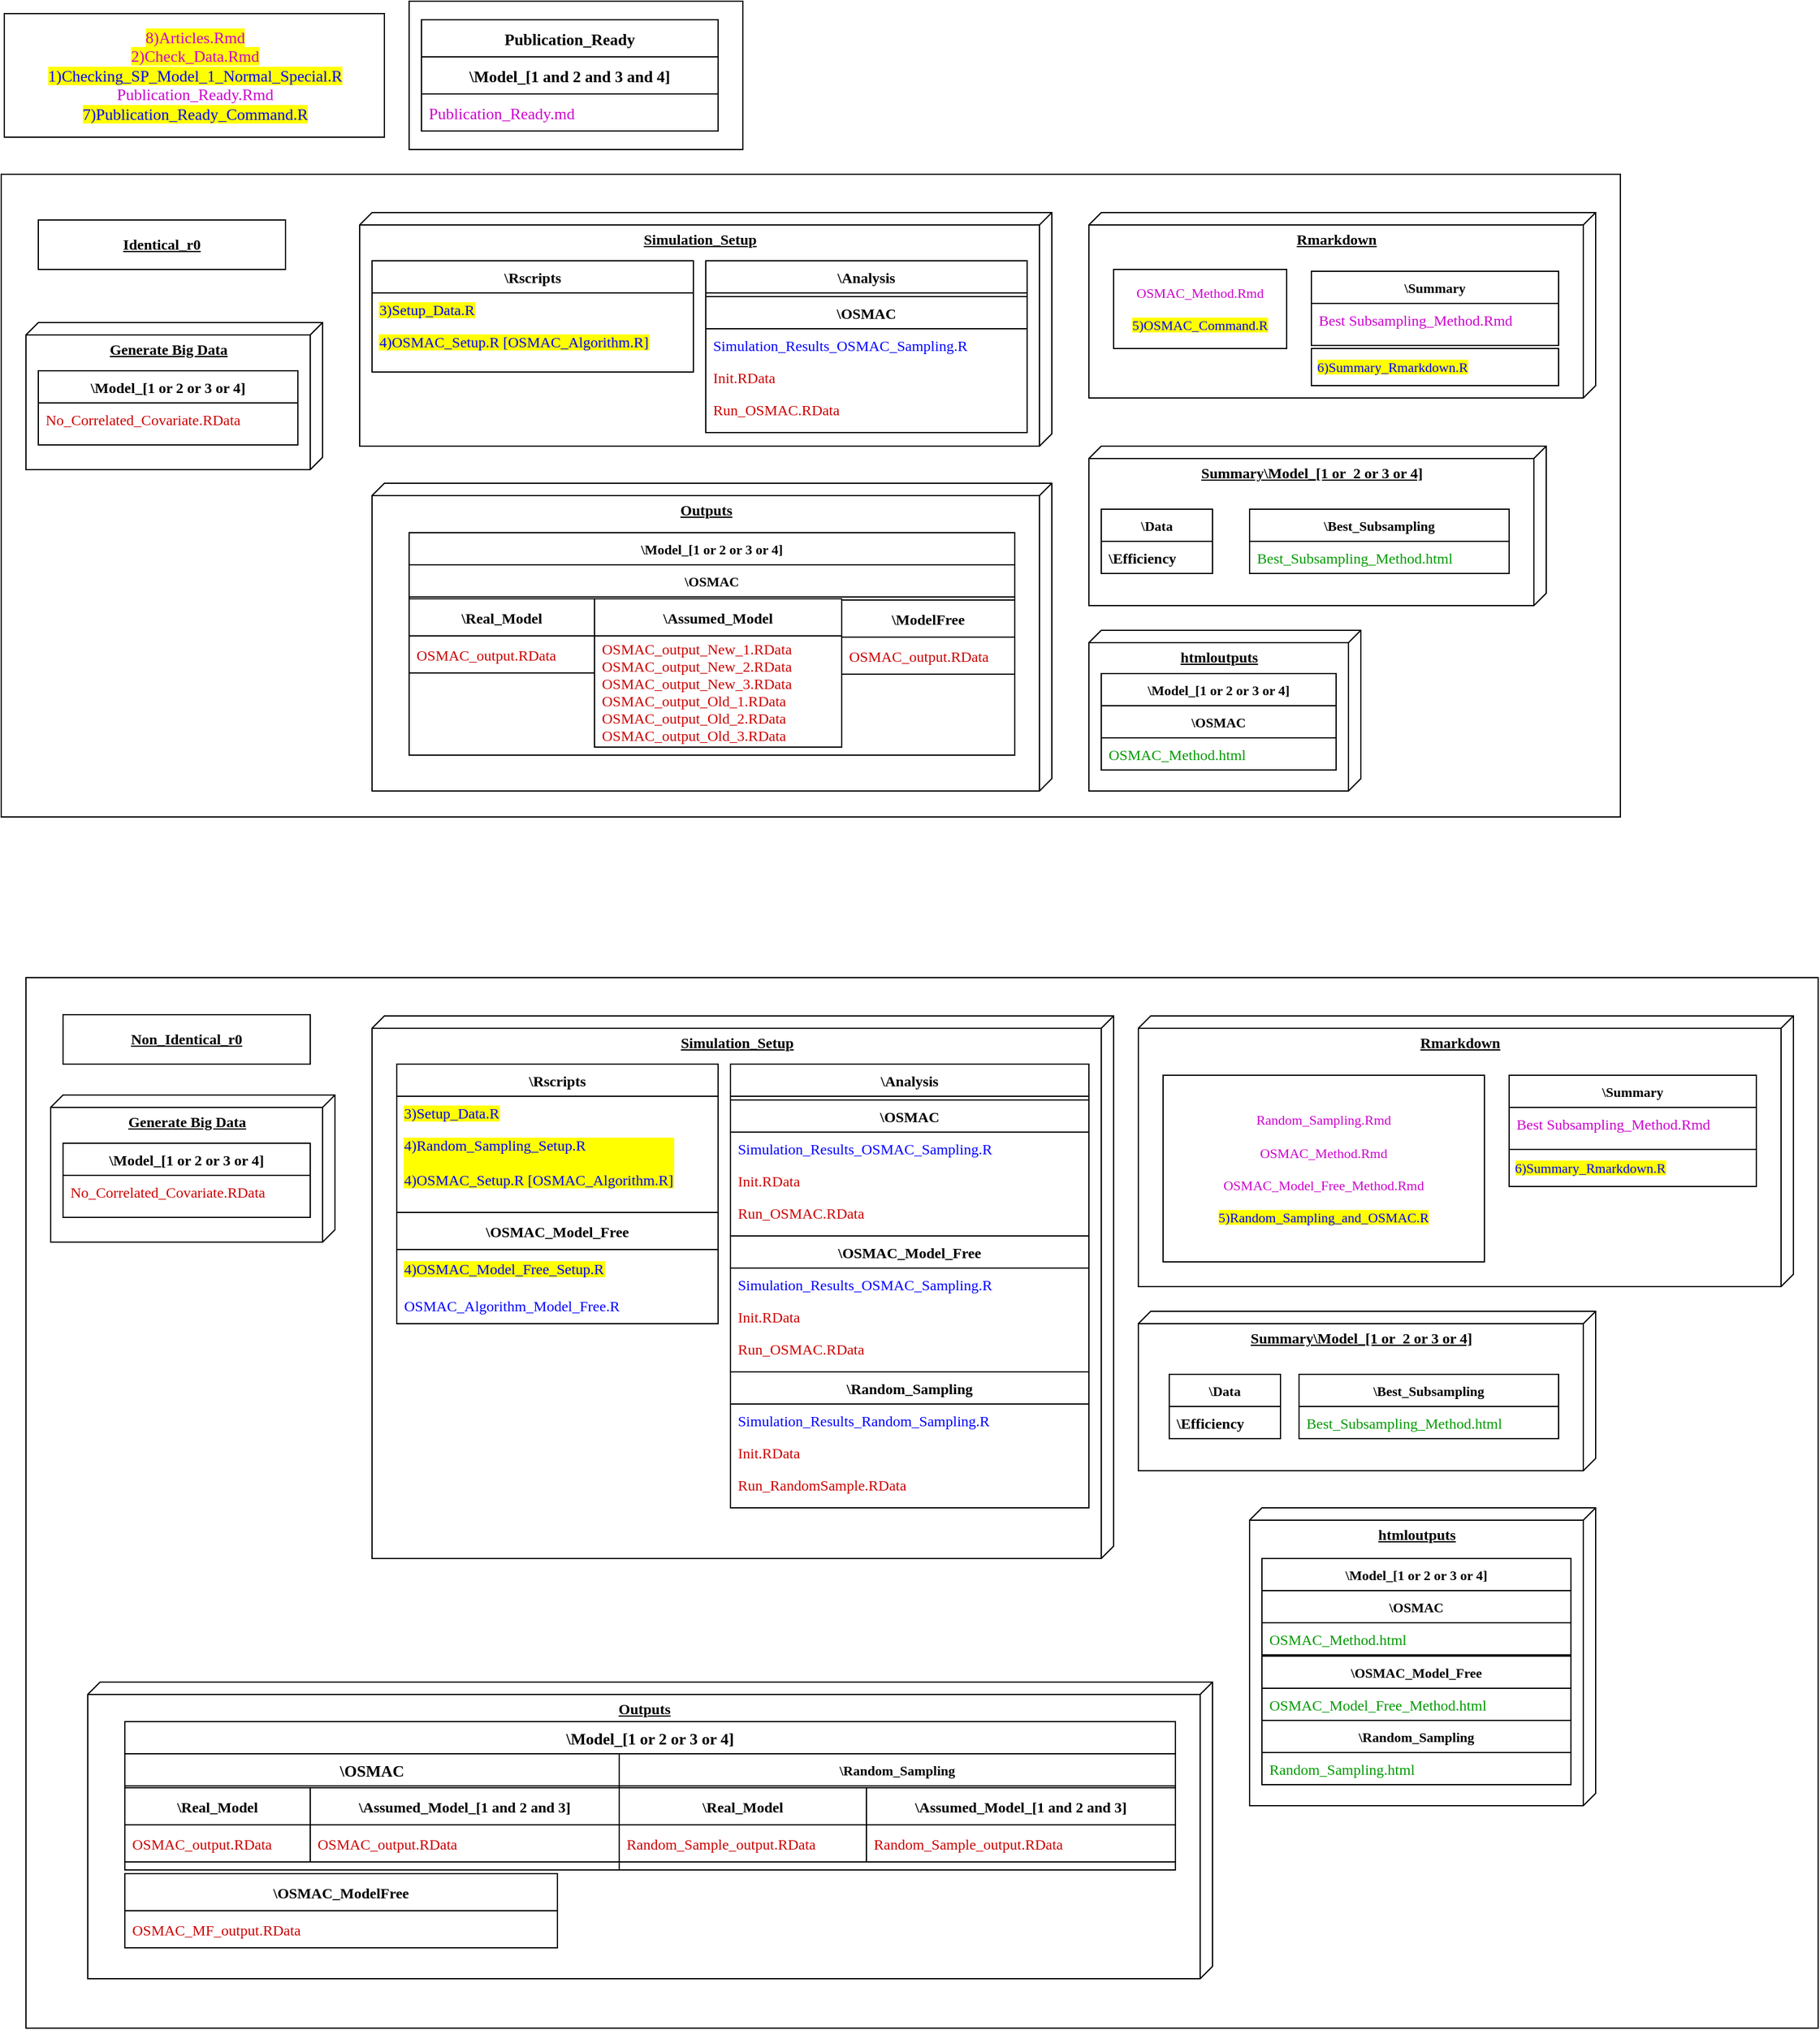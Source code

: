 <mxfile version="21.0.2" type="device"><diagram name="Page-1" id="5f0bae14-7c28-e335-631c-24af17079c00"><mxGraphModel dx="1434" dy="4060" grid="1" gridSize="10" guides="1" tooltips="1" connect="1" arrows="1" fold="1" page="1" pageScale="1" pageWidth="4681" pageHeight="3300" background="none" math="0" shadow="0"><root><mxCell id="0"/><mxCell id="1" parent="0"/><mxCell id="M79zl-rO9sDl2OcR4WfP-104" value="" style="rounded=0;whiteSpace=wrap;html=1;fontFamily=Verdana;fontSize=13;fontColor=#000000;" parent="1" vertex="1"><mxGeometry x="380" y="-40" width="270" height="120" as="geometry"/></mxCell><mxCell id="M79zl-rO9sDl2OcR4WfP-103" value="" style="rounded=0;whiteSpace=wrap;html=1;fontFamily=Verdana;fontSize=13;fontColor=#000000;" parent="1" vertex="1"><mxGeometry x="70" y="750" width="1450" height="850" as="geometry"/></mxCell><mxCell id="M79zl-rO9sDl2OcR4WfP-20" value="" style="rounded=0;whiteSpace=wrap;html=1;fontColor=#000000;fontFamily=Verdana;" parent="1" vertex="1"><mxGeometry x="50" y="100" width="1310" height="520" as="geometry"/></mxCell><mxCell id="39150e848f15840c-1" value="Generate Big Data" style="verticalAlign=top;align=center;spacingTop=8;spacingLeft=2;spacingRight=12;shape=cube;size=10;direction=south;fontStyle=5;html=1;rounded=0;shadow=0;comic=0;labelBackgroundColor=none;strokeWidth=1;fontFamily=Verdana;fontSize=12" parent="1" vertex="1"><mxGeometry x="70" y="220" width="240" height="119" as="geometry"/></mxCell><mxCell id="39150e848f15840c-2" value="htmloutputs&lt;br&gt;&lt;span style=&quot;color: rgba(0, 0, 0, 0); font-size: 0px; font-weight: 400;&quot;&gt;%3CmxGraphModel%3E%3Croot%3E%3CmxCell%20id%3D%220%22%2F%3E%3CmxCell%20id%3D%221%22%20parent%3D%220%22%2F%3E%3CmxCell%20id%3D%222%22%20value%3D%22%5C%5BFifty_Fifty%20or%20Seventy_Thirty%20or%20NinetyFive_Five%5D%26%2310%3B%5C%5BNegative%20or%20No%20or%20Positive%5D_Correlated_Covariate%22%20style%3D%22swimlane%3BfontStyle%3D1%3BchildLayout%3DstackLayout%3Bhorizontal%3D1%3BstartSize%3D26%3BhorizontalStack%3D0%3BresizeParent%3D1%3BresizeParentMax%3D0%3BresizeLast%3D0%3Bcollapsible%3D1%3BmarginBottom%3D0%3BfontSize%3D11%3BstrokeColor%3D%23000000%3BfillColor%3Dnone%3Balign%3Dcenter%3Bhtml%3D0%3B%22%20vertex%3D%221%22%20parent%3D%221%22%3E%3CmxGeometry%20x%3D%221460%22%20y%3D%22160%22%20width%3D%22500%22%20height%3D%22566%22%20as%3D%22geometry%22%2F%3E%3C%2FmxCell%3E%3CmxCell%20id%3D%223%22%20value%3D%22%5CRandom_Sampling%22%20style%3D%22swimlane%3BfontStyle%3D1%3BchildLayout%3DstackLayout%3Bhorizontal%3D1%3BstartSize%3D26%3BhorizontalStack%3D0%3BresizeParent%3D1%3BresizeParentMax%3D0%3BresizeLast%3D0%3Bcollapsible%3D1%3BmarginBottom%3D0%3BfontSize%3D11%3BstrokeColor%3D%23000000%3BfillColor%3Dnone%3Balign%3Dcenter%3Bhtml%3D0%3B%22%20vertex%3D%221%22%20parent%3D%222%22%3E%3CmxGeometry%20y%3D%2226%22%20width%3D%22500%22%20height%3D%2252%22%20as%3D%22geometry%22%2F%3E%3C%2FmxCell%3E%3CmxCell%20id%3D%224%22%20value%3D%22Random_Sample_output.RData%22%20style%3D%22text%3BstrokeColor%3Dnone%3BfillColor%3Dnone%3Balign%3Dleft%3BverticalAlign%3Dtop%3BspacingLeft%3D4%3BspacingRight%3D4%3Boverflow%3Dhidden%3Brotatable%3D0%3Bpoints%3D%5B%5B0%2C0.5%5D%2C%5B1%2C0.5%5D%5D%3BportConstraint%3Deastwest%3BfontColor%3D%23CC0000%3B%22%20vertex%3D%221%22%20parent%3D%223%22%3E%3CmxGeometry%20y%3D%2226%22%20width%3D%22500%22%20height%3D%2226%22%20as%3D%22geometry%22%2F%3E%3C%2FmxCell%3E%3CmxCell%20id%3D%225%22%20value%3D%22%5CRE_Random_Sampling%22%20style%3D%22swimlane%3BfontStyle%3D1%3BchildLayout%3DstackLayout%3Bhorizontal%3D1%3BstartSize%3D26%3BhorizontalStack%3D0%3BresizeParent%3D1%3BresizeParentMax%3D0%3BresizeLast%3D0%3Bcollapsible%3D1%3BmarginBottom%3D0%3BfontSize%3D11%3BstrokeColor%3D%23000000%3BfillColor%3Dnone%3Balign%3Dcenter%3Bhtml%3D0%3B%22%20vertex%3D%221%22%20parent%3D%222%22%3E%3CmxGeometry%20y%3D%2278%22%20width%3D%22500%22%20height%3D%2252%22%20as%3D%22geometry%22%2F%3E%3C%2FmxCell%3E%3CmxCell%20id%3D%226%22%20value%3D%22RE_Random_Sample_output.RData%22%20style%3D%22text%3BstrokeColor%3Dnone%3BfillColor%3Dnone%3Balign%3Dleft%3BverticalAlign%3Dtop%3BspacingLeft%3D4%3BspacingRight%3D4%3Boverflow%3Dhidden%3Brotatable%3D0%3Bpoints%3D%5B%5B0%2C0.5%5D%2C%5B1%2C0.5%5D%5D%3BportConstraint%3Deastwest%3BfontColor%3D%23CC0000%3B%22%20vertex%3D%221%22%20parent%3D%225%22%3E%3CmxGeometry%20y%3D%2226%22%20width%3D%22500%22%20height%3D%2226%22%20as%3D%22geometry%22%2F%3E%3C%2FmxCell%3E%3CmxCell%20id%3D%227%22%20value%3D%22%5COSMAC%22%20style%3D%22swimlane%3BfontStyle%3D1%3BchildLayout%3DstackLayout%3Bhorizontal%3D1%3BstartSize%3D26%3BhorizontalStack%3D0%3BresizeParent%3D1%3BresizeParentMax%3D0%3BresizeLast%3D0%3Bcollapsible%3D1%3BmarginBottom%3D0%3BfontSize%3D11%3BstrokeColor%3D%23000000%3BfillColor%3Dnone%3Balign%3Dcenter%3Bhtml%3D0%3B%22%20vertex%3D%221%22%20parent%3D%222%22%3E%3CmxGeometry%20y%3D%22130%22%20width%3D%22500%22%20height%3D%2252%22%20as%3D%22geometry%22%2F%3E%3C%2FmxCell%3E%3CmxCell%20id%3D%228%22%20value%3D%22OSMAC_output.RData%22%20style%3D%22text%3BstrokeColor%3Dnone%3BfillColor%3Dnone%3Balign%3Dleft%3BverticalAlign%3Dtop%3BspacingLeft%3D4%3BspacingRight%3D4%3Boverflow%3Dhidden%3Brotatable%3D0%3Bpoints%3D%5B%5B0%2C0.5%5D%2C%5B1%2C0.5%5D%5D%3BportConstraint%3Deastwest%3BfontColor%3D%23CC0000%3B%22%20vertex%3D%221%22%20parent%3D%227%22%3E%3CmxGeometry%20y%3D%2226%22%20width%3D%22500%22%20height%3D%2226%22%20as%3D%22geometry%22%2F%3E%3C%2FmxCell%3E%3CmxCell%20id%3D%229%22%20value%3D%22%5CAlgorithm1%5CInitial%5C%5BA%20or%20D%5D-optimality%22%20style%3D%22swimlane%3BfontStyle%3D1%3BchildLayout%3DstackLayout%3Bhorizontal%3D1%3BstartSize%3D26%3BhorizontalStack%3D0%3BresizeParent%3D1%3BresizeParentMax%3D0%3BresizeLast%3D0%3Bcollapsible%3D1%3BmarginBottom%3D0%3BfontSize%3D11%3BstrokeColor%3D%23000000%3BfillColor%3Dnone%3Balign%3Dcenter%3Bhtml%3D0%3B%22%20vertex%3D%221%22%20parent%3D%222%22%3E%3CmxGeometry%20y%3D%22182%22%20width%3D%22500%22%20height%3D%2252%22%20as%3D%22geometry%22%2F%3E%3C%2FmxCell%3E%3CmxCell%20id%3D%2210%22%20value%3D%22Results%5B1%20to%201000%5D.RData%22%20style%3D%22text%3BstrokeColor%3Dnone%3BfillColor%3Dnone%3Balign%3Dleft%3BverticalAlign%3Dtop%3BspacingLeft%3D4%3BspacingRight%3D4%3Boverflow%3Dhidden%3Brotatable%3D0%3Bpoints%3D%5B%5B0%2C0.5%5D%2C%5B1%2C0.5%5D%5D%3BportConstraint%3Deastwest%3BfontColor%3D%23CC0000%3B%22%20vertex%3D%221%22%20parent%3D%229%22%3E%3CmxGeometry%20y%3D%2226%22%20width%3D%22500%22%20height%3D%2226%22%20as%3D%22geometry%22%2F%3E%3C%2FmxCell%3E%3CmxCell%20id%3D%2211%22%20value%3D%22%5CAlgorithm1%5COptimal_Algorithm%5C%5BA%20or%20D%5D-optimality%22%20style%3D%22swimlane%3BfontStyle%3D1%3BchildLayout%3DstackLayout%3Bhorizontal%3D1%3BstartSize%3D26%3BhorizontalStack%3D0%3BresizeParent%3D1%3BresizeParentMax%3D0%3BresizeLast%3D0%3Bcollapsible%3D1%3BmarginBottom%3D0%3BfontSize%3D11%3BstrokeColor%3D%23000000%3BfillColor%3Dnone%3Balign%3Dcenter%3Bhtml%3D0%3B%22%20vertex%3D%221%22%20parent%3D%222%22%3E%3CmxGeometry%20y%3D%22234%22%20width%3D%22500%22%20height%3D%2252%22%20as%3D%22geometry%22%2F%3E%3C%2FmxCell%3E%3CmxCell%20id%3D%2212%22%20value%3D%22Results%5B1%20to%201000%5D.RData%22%20style%3D%22text%3BstrokeColor%3Dnone%3BfillColor%3Dnone%3Balign%3Dleft%3BverticalAlign%3Dtop%3BspacingLeft%3D4%3BspacingRight%3D4%3Boverflow%3Dhidden%3Brotatable%3D0%3Bpoints%3D%5B%5B0%2C0.5%5D%2C%5B1%2C0.5%5D%5D%3BportConstraint%3Deastwest%3BfontColor%3D%23CC0000%3B%22%20vertex%3D%221%22%20parent%3D%2211%22%3E%3CmxGeometry%20y%3D%2226%22%20width%3D%22500%22%20height%3D%2226%22%20as%3D%22geometry%22%2F%3E%3C%2FmxCell%3E%3CmxCell%20id%3D%2213%22%20value%3D%22%5CAlgorithm1%5CDesignpoint_Then_Bias%26%2310%3B%5C%5BA%20or%20D%5D-optimality_then_%5BAverage%20or%20Normalized-Average%5D-Bias%22%20style%3D%22swimlane%3BfontStyle%3D1%3BchildLayout%3DstackLayout%3Bhorizontal%3D1%3BstartSize%3D26%3BhorizontalStack%3D0%3BresizeParent%3D1%3BresizeParentMax%3D0%3BresizeLast%3D0%3Bcollapsible%3D1%3BmarginBottom%3D0%3BfontSize%3D11%3BstrokeColor%3D%23000000%3BfillColor%3Dnone%3Balign%3Dcenter%3Bhtml%3D0%3B%22%20vertex%3D%221%22%20parent%3D%222%22%3E%3CmxGeometry%20y%3D%22286%22%20width%3D%22500%22%20height%3D%22110%22%20as%3D%22geometry%22%2F%3E%3C%2FmxCell%3E%3CmxCell%20id%3D%2214%22%20value%3D%22%5Cq%3D25%5CResults%5B1%20to%201000%5D.RData%26%2310%3B%26%2310%3B%5Cq%3D50%5CResults%5B1%20to%201000%5D.RData%26%2310%3B%26%2310%3B%5Cq%3D100%5CResults%5B1%20to%201000%5D.RData%26%2310%3B%22%20style%3D%22text%3BstrokeColor%3Dnone%3BfillColor%3Dnone%3Balign%3Dleft%3BverticalAlign%3Dtop%3BspacingLeft%3D4%3BspacingRight%3D4%3Boverflow%3Dhidden%3Brotatable%3D0%3Bpoints%3D%5B%5B0%2C0.5%5D%2C%5B1%2C0.5%5D%5D%3BportConstraint%3Deastwest%3BfontColor%3D%23CC0000%3B%22%20vertex%3D%221%22%20parent%3D%2213%22%3E%3CmxGeometry%20y%3D%2226%22%20width%3D%22500%22%20height%3D%2284%22%20as%3D%22geometry%22%2F%3E%3C%2FmxCell%3E%3CmxCell%20id%3D%2215%22%20value%3D%22%5CAlgorithm1%5CUtility_And_Bias%26%2310%3B%5C%5BA%20or%20D%5D-optimality_and_%5BAverage%20or%20Normalized-Average%5D-Bias%22%20style%3D%22swimlane%3BfontStyle%3D1%3BchildLayout%3DstackLayout%3Bhorizontal%3D1%3BstartSize%3D26%3BhorizontalStack%3D0%3BresizeParent%3D1%3BresizeParentMax%3D0%3BresizeLast%3D0%3Bcollapsible%3D1%3BmarginBottom%3D0%3BfontSize%3D11%3BstrokeColor%3D%23000000%3BfillColor%3Dnone%3Balign%3Dcenter%3Bhtml%3D0%3B%22%20vertex%3D%221%22%20parent%3D%222%22%3E%3CmxGeometry%20y%3D%22396%22%20width%3D%22500%22%20height%3D%22170%22%20as%3D%22geometry%22%2F%3E%3C%2FmxCell%3E%3CmxCell%20id%3D%2216%22%20value%3D%22%5CR%3D0.10%5CResults%5B1%20to%201000%5D.RData%26%2310%3B%26%2310%3B%5CR%3D0.25%5CResults%5B1%20to%201000%5D.RData%26%2310%3B%26%2310%3B%5CR%3D0.50%5CResults%5B1%20to%201000%5D.RData%26%2310%3B%26%2310%3B%5CR%3D0.75%5CResults%5B1%20to%201000%5D.RData%26%2310%3B%26%2310%3B%5CR%3D0.90%5CResults%5B1%20to%201000%5D.RData%22%20style%3D%22text%3BstrokeColor%3Dnone%3BfillColor%3Dnone%3Balign%3Dleft%3BverticalAlign%3Dtop%3BspacingLeft%3D4%3BspacingRight%3D4%3Boverflow%3Dhidden%3Brotatable%3D0%3Bpoints%3D%5B%5B0%2C0.5%5D%2C%5B1%2C0.5%5D%5D%3BportConstraint%3Deastwest%3BfontColor%3D%23CC0000%3B%22%20vertex%3D%221%22%20parent%3D%2215%22%3E%3CmxGeometry%20y%3D%2226%22%20width%3D%22500%22%20height%3D%22144%22%20as%3D%22geometry%22%2F%3E%3C%2FmxCell%3E%3C%2Froot%3E%3C%2FmxGraphModel%3E&lt;/span&gt;" style="verticalAlign=top;align=center;spacingTop=8;spacingLeft=2;spacingRight=12;shape=cube;size=10;direction=south;fontStyle=5;html=1;rounded=0;shadow=0;comic=0;labelBackgroundColor=none;strokeWidth=1;fontFamily=Verdana;fontSize=12" parent="1" vertex="1"><mxGeometry x="930" y="469" width="220" height="130" as="geometry"/></mxCell><mxCell id="39150e848f15840c-3" value="Outputs" style="verticalAlign=top;align=center;spacingTop=8;spacingLeft=2;spacingRight=12;shape=cube;size=10;direction=south;fontStyle=5;html=1;rounded=0;shadow=0;comic=0;labelBackgroundColor=none;strokeWidth=1;fontFamily=Verdana;fontSize=12" parent="1" vertex="1"><mxGeometry x="350" y="350" width="550" height="249" as="geometry"/></mxCell><mxCell id="lUd9COm6wYM2O8Jz-81u-1" value="&lt;b&gt;Rmarkdown&lt;/b&gt;" style="verticalAlign=top;align=center;spacingTop=8;spacingLeft=2;spacingRight=12;shape=cube;size=10;direction=south;fontStyle=4;html=1;rounded=0;shadow=0;comic=0;labelBackgroundColor=none;strokeWidth=1;fontFamily=Verdana;fontSize=12" parent="1" vertex="1"><mxGeometry x="930" y="131" width="410" height="150" as="geometry"/></mxCell><mxCell id="lUd9COm6wYM2O8Jz-81u-2" value="Simulation_Setup" style="verticalAlign=top;align=center;spacingTop=8;spacingLeft=2;spacingRight=12;shape=cube;size=10;direction=south;fontStyle=5;html=1;rounded=0;shadow=0;comic=0;labelBackgroundColor=none;strokeWidth=1;fontFamily=Verdana;fontSize=12" parent="1" vertex="1"><mxGeometry x="340" y="131" width="560" height="189" as="geometry"/></mxCell><mxCell id="lUd9COm6wYM2O8Jz-81u-3" value="&lt;b&gt;Summary\Model_[1 or&amp;nbsp; 2 or 3 or 4]&lt;/b&gt;" style="verticalAlign=top;align=center;spacingTop=8;spacingLeft=2;spacingRight=12;shape=cube;size=10;direction=south;fontStyle=4;html=1;rounded=0;shadow=0;comic=0;labelBackgroundColor=none;strokeWidth=1;fontFamily=Verdana;fontSize=12" parent="1" vertex="1"><mxGeometry x="930" y="320" width="370" height="129" as="geometry"/></mxCell><mxCell id="lUd9COm6wYM2O8Jz-81u-10" value="\Model_[1 or 2 or 3 or 4]" style="swimlane;fontStyle=1;childLayout=stackLayout;horizontal=1;startSize=26;horizontalStack=0;resizeParent=1;resizeParentMax=0;resizeLast=0;collapsible=1;marginBottom=0;fontFamily=Verdana;" parent="1" vertex="1"><mxGeometry x="80" y="259" width="210" height="60" as="geometry"/></mxCell><mxCell id="lUd9COm6wYM2O8Jz-81u-11" value="No_Correlated_Covariate.RData" style="text;strokeColor=none;fillColor=none;align=left;verticalAlign=top;spacingLeft=4;spacingRight=4;overflow=hidden;rotatable=0;points=[[0,0.5],[1,0.5]];portConstraint=eastwest;fontColor=#CC0000;fontFamily=Verdana;" parent="lUd9COm6wYM2O8Jz-81u-10" vertex="1"><mxGeometry y="26" width="210" height="34" as="geometry"/></mxCell><mxCell id="lUd9COm6wYM2O8Jz-81u-17" value="\Rscripts" style="swimlane;fontStyle=1;childLayout=stackLayout;horizontal=1;startSize=26;horizontalStack=0;resizeParent=1;resizeParentMax=0;resizeLast=0;collapsible=1;marginBottom=0;fontFamily=Verdana;" parent="1" vertex="1"><mxGeometry x="350" y="170" width="260" height="90" as="geometry"><mxRectangle x="410" y="170" width="80" height="26" as="alternateBounds"/></mxGeometry></mxCell><mxCell id="lUd9COm6wYM2O8Jz-81u-18" value="3)Setup_Data.R" style="text;strokeColor=none;fillColor=none;align=left;verticalAlign=top;spacingLeft=4;spacingRight=4;overflow=hidden;rotatable=0;points=[[0,0.5],[1,0.5]];portConstraint=eastwest;fontColor=#0000FF;fontFamily=Verdana;labelBackgroundColor=#FFFF00;" parent="lUd9COm6wYM2O8Jz-81u-17" vertex="1"><mxGeometry y="26" width="260" height="26" as="geometry"/></mxCell><mxCell id="lUd9COm6wYM2O8Jz-81u-20" value="4)OSMAC_Setup.R [OSMAC_Algorithm.R]&#10;" style="text;strokeColor=none;fillColor=none;align=left;verticalAlign=top;spacingLeft=4;spacingRight=4;overflow=hidden;rotatable=0;points=[[0,0.5],[1,0.5]];portConstraint=eastwest;fontColor=#0000FF;fontFamily=Verdana;labelBackgroundColor=#FFFF00;" parent="lUd9COm6wYM2O8Jz-81u-17" vertex="1"><mxGeometry y="52" width="260" height="38" as="geometry"/></mxCell><mxCell id="lUd9COm6wYM2O8Jz-81u-48" value="\Analysis" style="swimlane;fontStyle=1;childLayout=stackLayout;horizontal=1;startSize=26;horizontalStack=0;resizeParent=1;resizeParentMax=0;resizeLast=0;collapsible=1;marginBottom=0;strokeColor=#000000;fillColor=none;fontFamily=Verdana;" parent="1" vertex="1"><mxGeometry x="620" y="170" width="260" height="139" as="geometry"/></mxCell><mxCell id="lUd9COm6wYM2O8Jz-81u-81" value="\Model_[1 or 2 or 3 or 4]" style="swimlane;fontStyle=1;childLayout=stackLayout;horizontal=1;startSize=26;horizontalStack=0;resizeParent=1;resizeParentMax=0;resizeLast=0;collapsible=1;marginBottom=0;fontSize=11;strokeColor=#000000;fillColor=none;align=center;html=0;fontFamily=Verdana;" parent="1" vertex="1"><mxGeometry x="380" y="390" width="490" height="180" as="geometry"/></mxCell><mxCell id="lUd9COm6wYM2O8Jz-81u-85" value="\OSMAC" style="swimlane;fontStyle=1;childLayout=stackLayout;horizontal=1;startSize=26;horizontalStack=0;resizeParent=1;resizeParentMax=0;resizeLast=0;collapsible=1;marginBottom=0;fontSize=11;strokeColor=#000000;fillColor=none;align=center;html=0;fontFamily=Verdana;" parent="lUd9COm6wYM2O8Jz-81u-81" vertex="1"><mxGeometry y="26" width="490" height="154" as="geometry"/></mxCell><mxCell id="lUd9COm6wYM2O8Jz-81u-106" value="&lt;font color=&quot;#cc00cc&quot;&gt;OSMAC_Method.Rmd&lt;br&gt;&lt;/font&gt;&lt;br&gt;&lt;font style=&quot;background-color: rgb(255, 255, 0);&quot; color=&quot;#0000ff&quot;&gt;5)OSMAC_Command.R&lt;/font&gt;" style="whiteSpace=wrap;html=1;fontSize=11;fontColor=#000000;strokeColor=#000000;fillColor=none;align=center;fontFamily=Verdana;" parent="1" vertex="1"><mxGeometry x="950" y="177" width="140" height="64" as="geometry"/></mxCell><mxCell id="lUd9COm6wYM2O8Jz-81u-114" value="\Summary" style="swimlane;fontStyle=1;childLayout=stackLayout;horizontal=1;startSize=26;horizontalStack=0;resizeParent=1;resizeParentMax=0;resizeLast=0;collapsible=1;marginBottom=0;fontSize=11;strokeColor=#000000;fillColor=none;align=center;html=0;fontFamily=Verdana;" parent="1" vertex="1"><mxGeometry x="1110" y="178.5" width="200" height="60" as="geometry"/></mxCell><mxCell id="lUd9COm6wYM2O8Jz-81u-115" value="Best Subsampling_Method.Rmd" style="text;strokeColor=none;fillColor=none;align=left;verticalAlign=top;spacingLeft=4;spacingRight=4;overflow=hidden;rotatable=0;points=[[0,0.5],[1,0.5]];portConstraint=eastwest;fontColor=#CC00CC;fontFamily=Verdana;" parent="lUd9COm6wYM2O8Jz-81u-114" vertex="1"><mxGeometry y="26" width="200" height="34" as="geometry"/></mxCell><mxCell id="lUd9COm6wYM2O8Jz-81u-116" value="&lt;font color=&quot;#0000ff&quot;&gt;&amp;nbsp;&lt;span style=&quot;background-color: rgb(255, 255, 0);&quot;&gt;6)Summary_Rmarkdown.R&lt;/span&gt;&lt;/font&gt;" style="rounded=0;whiteSpace=wrap;html=1;fontSize=11;fontColor=#000000;strokeColor=#000000;fillColor=none;align=left;fontFamily=Verdana;" parent="1" vertex="1"><mxGeometry x="1110" y="241" width="200" height="30" as="geometry"/></mxCell><mxCell id="lUd9COm6wYM2O8Jz-81u-117" value="\Model_[1 or 2 or 3 or 4]" style="swimlane;fontStyle=1;childLayout=stackLayout;horizontal=1;startSize=26;horizontalStack=0;resizeParent=1;resizeParentMax=0;resizeLast=0;collapsible=1;marginBottom=0;fontSize=11;strokeColor=#000000;fillColor=none;align=center;html=0;fontFamily=Verdana;" parent="1" vertex="1"><mxGeometry x="940" y="504" width="190" height="78" as="geometry"/></mxCell><mxCell id="lUd9COm6wYM2O8Jz-81u-122" value="\OSMAC" style="swimlane;fontStyle=1;childLayout=stackLayout;horizontal=1;startSize=26;horizontalStack=0;resizeParent=1;resizeParentMax=0;resizeLast=0;collapsible=1;marginBottom=0;fontSize=11;strokeColor=#000000;fillColor=none;align=center;html=0;fontFamily=Verdana;" parent="lUd9COm6wYM2O8Jz-81u-117" vertex="1"><mxGeometry y="26" width="190" height="52" as="geometry"/></mxCell><mxCell id="lUd9COm6wYM2O8Jz-81u-123" value="OSMAC_Method.html" style="text;strokeColor=none;fillColor=none;align=left;verticalAlign=top;spacingLeft=4;spacingRight=4;overflow=hidden;rotatable=0;points=[[0,0.5],[1,0.5]];portConstraint=eastwest;fontColor=#009900;fontFamily=Verdana;" parent="lUd9COm6wYM2O8Jz-81u-122" vertex="1"><mxGeometry y="26" width="190" height="26" as="geometry"/></mxCell><mxCell id="lUd9COm6wYM2O8Jz-81u-134" value="\Data" style="swimlane;fontStyle=1;childLayout=stackLayout;horizontal=1;startSize=26;horizontalStack=0;resizeParent=1;resizeParentMax=0;resizeLast=0;collapsible=1;marginBottom=0;fontSize=11;strokeColor=#000000;fillColor=none;align=center;html=0;fontFamily=Verdana;" parent="1" vertex="1"><mxGeometry x="940" y="371" width="90" height="52" as="geometry"/></mxCell><mxCell id="lUd9COm6wYM2O8Jz-81u-135" value="\Efficiency" style="text;strokeColor=none;fillColor=none;align=left;verticalAlign=top;spacingLeft=4;spacingRight=4;overflow=hidden;rotatable=0;points=[[0,0.5],[1,0.5]];portConstraint=eastwest;fontStyle=1;fontFamily=Verdana;" parent="lUd9COm6wYM2O8Jz-81u-134" vertex="1"><mxGeometry y="26" width="90" height="26" as="geometry"/></mxCell><mxCell id="lUd9COm6wYM2O8Jz-81u-138" value="\Best_Subsampling" style="swimlane;fontStyle=1;childLayout=stackLayout;horizontal=1;startSize=26;horizontalStack=0;resizeParent=1;resizeParentMax=0;resizeLast=0;collapsible=1;marginBottom=0;fontSize=11;fontColor=#000000;strokeColor=#000000;fillColor=none;align=center;html=0;fontFamily=Verdana;" parent="1" vertex="1"><mxGeometry x="1060" y="371" width="210" height="52" as="geometry"/></mxCell><mxCell id="lUd9COm6wYM2O8Jz-81u-139" value="Best_Subsampling_Method.html" style="text;strokeColor=none;fillColor=none;align=left;verticalAlign=top;spacingLeft=4;spacingRight=4;overflow=hidden;rotatable=0;points=[[0,0.5],[1,0.5]];portConstraint=eastwest;fontColor=#009900;fontFamily=Verdana;" parent="lUd9COm6wYM2O8Jz-81u-138" vertex="1"><mxGeometry y="26" width="210" height="26" as="geometry"/></mxCell><mxCell id="M79zl-rO9sDl2OcR4WfP-1" value="\OSMAC" style="swimlane;fontStyle=1;childLayout=stackLayout;horizontal=1;startSize=26;horizontalStack=0;resizeParent=1;resizeParentMax=0;resizeLast=0;collapsible=1;marginBottom=0;strokeColor=#000000;fillColor=none;fontFamily=Verdana;" parent="1" vertex="1"><mxGeometry x="620" y="199" width="260" height="110" as="geometry"/></mxCell><mxCell id="M79zl-rO9sDl2OcR4WfP-2" value="Simulation_Results_OSMAC_Sampling.R" style="text;strokeColor=none;fillColor=none;align=left;verticalAlign=top;spacingLeft=4;spacingRight=4;overflow=hidden;rotatable=0;points=[[0,0.5],[1,0.5]];portConstraint=eastwest;fontColor=#0000FF;fontFamily=Verdana;" parent="M79zl-rO9sDl2OcR4WfP-1" vertex="1"><mxGeometry y="26" width="260" height="26" as="geometry"/></mxCell><mxCell id="M79zl-rO9sDl2OcR4WfP-3" value="Init.RData" style="text;strokeColor=none;fillColor=none;align=left;verticalAlign=top;spacingLeft=4;spacingRight=4;overflow=hidden;rotatable=0;points=[[0,0.5],[1,0.5]];portConstraint=eastwest;fontColor=#CC0000;fontFamily=Verdana;" parent="M79zl-rO9sDl2OcR4WfP-1" vertex="1"><mxGeometry y="52" width="260" height="26" as="geometry"/></mxCell><mxCell id="M79zl-rO9sDl2OcR4WfP-4" value="Run_OSMAC.RData" style="text;strokeColor=none;fillColor=none;align=left;verticalAlign=top;spacingLeft=4;spacingRight=4;overflow=hidden;rotatable=0;points=[[0,0.5],[1,0.5]];portConstraint=eastwest;fontColor=#CC0000;fontFamily=Verdana;" parent="M79zl-rO9sDl2OcR4WfP-1" vertex="1"><mxGeometry y="78" width="260" height="32" as="geometry"/></mxCell><mxCell id="M79zl-rO9sDl2OcR4WfP-5" value="&lt;b&gt;&lt;u&gt;Identical_r0&lt;/u&gt;&lt;/b&gt;" style="rounded=0;whiteSpace=wrap;html=1;fontFamily=Verdana;" parent="1" vertex="1"><mxGeometry x="80" y="137" width="200" height="40" as="geometry"/></mxCell><mxCell id="M79zl-rO9sDl2OcR4WfP-10" value="\Real_Model" style="swimlane;fontStyle=1;childLayout=stackLayout;horizontal=1;startSize=30;horizontalStack=0;resizeParent=1;resizeParentMax=0;resizeLast=0;collapsible=1;marginBottom=0;fontColor=#000000;fontFamily=Verdana;" parent="1" vertex="1"><mxGeometry x="380" y="443.5" width="150" height="60" as="geometry"/></mxCell><mxCell id="M79zl-rO9sDl2OcR4WfP-11" value="OSMAC_output.RData" style="text;strokeColor=none;fillColor=none;align=left;verticalAlign=middle;spacingLeft=4;spacingRight=4;overflow=hidden;points=[[0,0.5],[1,0.5]];portConstraint=eastwest;rotatable=0;fontColor=#CC0000;fontFamily=Verdana;" parent="M79zl-rO9sDl2OcR4WfP-10" vertex="1"><mxGeometry y="30" width="150" height="30" as="geometry"/></mxCell><mxCell id="M79zl-rO9sDl2OcR4WfP-14" value="\Assumed_Model" style="swimlane;fontStyle=1;childLayout=stackLayout;horizontal=1;startSize=30;horizontalStack=0;resizeParent=1;resizeParentMax=0;resizeLast=0;collapsible=1;marginBottom=0;fontColor=#000000;fontFamily=Verdana;" parent="1" vertex="1"><mxGeometry x="530" y="443.5" width="200" height="120" as="geometry"/></mxCell><mxCell id="M79zl-rO9sDl2OcR4WfP-15" value="OSMAC_output_New_1.RData&#10;OSMAC_output_New_2.RData&#10;OSMAC_output_New_3.RData&#10;OSMAC_output_Old_1.RData&#10;OSMAC_output_Old_2.RData&#10;OSMAC_output_Old_3.RData" style="text;strokeColor=none;fillColor=none;align=left;verticalAlign=middle;spacingLeft=4;spacingRight=4;overflow=hidden;points=[[0,0.5],[1,0.5]];portConstraint=eastwest;rotatable=0;fontColor=#CC0000;fontFamily=Verdana;" parent="M79zl-rO9sDl2OcR4WfP-14" vertex="1"><mxGeometry y="30" width="200" height="90" as="geometry"/></mxCell><mxCell id="M79zl-rO9sDl2OcR4WfP-16" value="\ModelFree" style="swimlane;fontStyle=1;childLayout=stackLayout;horizontal=1;startSize=30;horizontalStack=0;resizeParent=1;resizeParentMax=0;resizeLast=0;collapsible=1;marginBottom=0;fontColor=#000000;fontFamily=Verdana;" parent="1" vertex="1"><mxGeometry x="730" y="444.5" width="140" height="60" as="geometry"/></mxCell><mxCell id="M79zl-rO9sDl2OcR4WfP-17" value="OSMAC_output.RData" style="text;strokeColor=none;fillColor=none;align=left;verticalAlign=middle;spacingLeft=4;spacingRight=4;overflow=hidden;points=[[0,0.5],[1,0.5]];portConstraint=eastwest;rotatable=0;fontColor=#CC0000;fontFamily=Verdana;" parent="M79zl-rO9sDl2OcR4WfP-16" vertex="1"><mxGeometry y="30" width="140" height="30" as="geometry"/></mxCell><mxCell id="M79zl-rO9sDl2OcR4WfP-22" value="Generate Big Data" style="verticalAlign=top;align=center;spacingTop=8;spacingLeft=2;spacingRight=12;shape=cube;size=10;direction=south;fontStyle=5;html=1;rounded=0;shadow=0;comic=0;labelBackgroundColor=none;strokeWidth=1;fontFamily=Verdana;fontSize=12" parent="1" vertex="1"><mxGeometry x="90" y="845" width="230" height="119" as="geometry"/></mxCell><mxCell id="M79zl-rO9sDl2OcR4WfP-23" value="htmloutputs&lt;br&gt;&lt;span style=&quot;color: rgba(0, 0, 0, 0); font-size: 0px; font-weight: 400;&quot;&gt;%3CmxGraphModel%3E%3Croot%3E%3CmxCell%20id%3D%220%22%2F%3E%3CmxCell%20id%3D%221%22%20parent%3D%220%22%2F%3E%3CmxCell%20id%3D%222%22%20value%3D%22%5C%5BFifty_Fifty%20or%20Seventy_Thirty%20or%20NinetyFive_Five%5D%26%2310%3B%5C%5BNegative%20or%20No%20or%20Positive%5D_Correlated_Covariate%22%20style%3D%22swimlane%3BfontStyle%3D1%3BchildLayout%3DstackLayout%3Bhorizontal%3D1%3BstartSize%3D26%3BhorizontalStack%3D0%3BresizeParent%3D1%3BresizeParentMax%3D0%3BresizeLast%3D0%3Bcollapsible%3D1%3BmarginBottom%3D0%3BfontSize%3D11%3BstrokeColor%3D%23000000%3BfillColor%3Dnone%3Balign%3Dcenter%3Bhtml%3D0%3B%22%20vertex%3D%221%22%20parent%3D%221%22%3E%3CmxGeometry%20x%3D%221460%22%20y%3D%22160%22%20width%3D%22500%22%20height%3D%22566%22%20as%3D%22geometry%22%2F%3E%3C%2FmxCell%3E%3CmxCell%20id%3D%223%22%20value%3D%22%5CRandom_Sampling%22%20style%3D%22swimlane%3BfontStyle%3D1%3BchildLayout%3DstackLayout%3Bhorizontal%3D1%3BstartSize%3D26%3BhorizontalStack%3D0%3BresizeParent%3D1%3BresizeParentMax%3D0%3BresizeLast%3D0%3Bcollapsible%3D1%3BmarginBottom%3D0%3BfontSize%3D11%3BstrokeColor%3D%23000000%3BfillColor%3Dnone%3Balign%3Dcenter%3Bhtml%3D0%3B%22%20vertex%3D%221%22%20parent%3D%222%22%3E%3CmxGeometry%20y%3D%2226%22%20width%3D%22500%22%20height%3D%2252%22%20as%3D%22geometry%22%2F%3E%3C%2FmxCell%3E%3CmxCell%20id%3D%224%22%20value%3D%22Random_Sample_output.RData%22%20style%3D%22text%3BstrokeColor%3Dnone%3BfillColor%3Dnone%3Balign%3Dleft%3BverticalAlign%3Dtop%3BspacingLeft%3D4%3BspacingRight%3D4%3Boverflow%3Dhidden%3Brotatable%3D0%3Bpoints%3D%5B%5B0%2C0.5%5D%2C%5B1%2C0.5%5D%5D%3BportConstraint%3Deastwest%3BfontColor%3D%23CC0000%3B%22%20vertex%3D%221%22%20parent%3D%223%22%3E%3CmxGeometry%20y%3D%2226%22%20width%3D%22500%22%20height%3D%2226%22%20as%3D%22geometry%22%2F%3E%3C%2FmxCell%3E%3CmxCell%20id%3D%225%22%20value%3D%22%5CRE_Random_Sampling%22%20style%3D%22swimlane%3BfontStyle%3D1%3BchildLayout%3DstackLayout%3Bhorizontal%3D1%3BstartSize%3D26%3BhorizontalStack%3D0%3BresizeParent%3D1%3BresizeParentMax%3D0%3BresizeLast%3D0%3Bcollapsible%3D1%3BmarginBottom%3D0%3BfontSize%3D11%3BstrokeColor%3D%23000000%3BfillColor%3Dnone%3Balign%3Dcenter%3Bhtml%3D0%3B%22%20vertex%3D%221%22%20parent%3D%222%22%3E%3CmxGeometry%20y%3D%2278%22%20width%3D%22500%22%20height%3D%2252%22%20as%3D%22geometry%22%2F%3E%3C%2FmxCell%3E%3CmxCell%20id%3D%226%22%20value%3D%22RE_Random_Sample_output.RData%22%20style%3D%22text%3BstrokeColor%3Dnone%3BfillColor%3Dnone%3Balign%3Dleft%3BverticalAlign%3Dtop%3BspacingLeft%3D4%3BspacingRight%3D4%3Boverflow%3Dhidden%3Brotatable%3D0%3Bpoints%3D%5B%5B0%2C0.5%5D%2C%5B1%2C0.5%5D%5D%3BportConstraint%3Deastwest%3BfontColor%3D%23CC0000%3B%22%20vertex%3D%221%22%20parent%3D%225%22%3E%3CmxGeometry%20y%3D%2226%22%20width%3D%22500%22%20height%3D%2226%22%20as%3D%22geometry%22%2F%3E%3C%2FmxCell%3E%3CmxCell%20id%3D%227%22%20value%3D%22%5COSMAC%22%20style%3D%22swimlane%3BfontStyle%3D1%3BchildLayout%3DstackLayout%3Bhorizontal%3D1%3BstartSize%3D26%3BhorizontalStack%3D0%3BresizeParent%3D1%3BresizeParentMax%3D0%3BresizeLast%3D0%3Bcollapsible%3D1%3BmarginBottom%3D0%3BfontSize%3D11%3BstrokeColor%3D%23000000%3BfillColor%3Dnone%3Balign%3Dcenter%3Bhtml%3D0%3B%22%20vertex%3D%221%22%20parent%3D%222%22%3E%3CmxGeometry%20y%3D%22130%22%20width%3D%22500%22%20height%3D%2252%22%20as%3D%22geometry%22%2F%3E%3C%2FmxCell%3E%3CmxCell%20id%3D%228%22%20value%3D%22OSMAC_output.RData%22%20style%3D%22text%3BstrokeColor%3Dnone%3BfillColor%3Dnone%3Balign%3Dleft%3BverticalAlign%3Dtop%3BspacingLeft%3D4%3BspacingRight%3D4%3Boverflow%3Dhidden%3Brotatable%3D0%3Bpoints%3D%5B%5B0%2C0.5%5D%2C%5B1%2C0.5%5D%5D%3BportConstraint%3Deastwest%3BfontColor%3D%23CC0000%3B%22%20vertex%3D%221%22%20parent%3D%227%22%3E%3CmxGeometry%20y%3D%2226%22%20width%3D%22500%22%20height%3D%2226%22%20as%3D%22geometry%22%2F%3E%3C%2FmxCell%3E%3CmxCell%20id%3D%229%22%20value%3D%22%5CAlgorithm1%5CInitial%5C%5BA%20or%20D%5D-optimality%22%20style%3D%22swimlane%3BfontStyle%3D1%3BchildLayout%3DstackLayout%3Bhorizontal%3D1%3BstartSize%3D26%3BhorizontalStack%3D0%3BresizeParent%3D1%3BresizeParentMax%3D0%3BresizeLast%3D0%3Bcollapsible%3D1%3BmarginBottom%3D0%3BfontSize%3D11%3BstrokeColor%3D%23000000%3BfillColor%3Dnone%3Balign%3Dcenter%3Bhtml%3D0%3B%22%20vertex%3D%221%22%20parent%3D%222%22%3E%3CmxGeometry%20y%3D%22182%22%20width%3D%22500%22%20height%3D%2252%22%20as%3D%22geometry%22%2F%3E%3C%2FmxCell%3E%3CmxCell%20id%3D%2210%22%20value%3D%22Results%5B1%20to%201000%5D.RData%22%20style%3D%22text%3BstrokeColor%3Dnone%3BfillColor%3Dnone%3Balign%3Dleft%3BverticalAlign%3Dtop%3BspacingLeft%3D4%3BspacingRight%3D4%3Boverflow%3Dhidden%3Brotatable%3D0%3Bpoints%3D%5B%5B0%2C0.5%5D%2C%5B1%2C0.5%5D%5D%3BportConstraint%3Deastwest%3BfontColor%3D%23CC0000%3B%22%20vertex%3D%221%22%20parent%3D%229%22%3E%3CmxGeometry%20y%3D%2226%22%20width%3D%22500%22%20height%3D%2226%22%20as%3D%22geometry%22%2F%3E%3C%2FmxCell%3E%3CmxCell%20id%3D%2211%22%20value%3D%22%5CAlgorithm1%5COptimal_Algorithm%5C%5BA%20or%20D%5D-optimality%22%20style%3D%22swimlane%3BfontStyle%3D1%3BchildLayout%3DstackLayout%3Bhorizontal%3D1%3BstartSize%3D26%3BhorizontalStack%3D0%3BresizeParent%3D1%3BresizeParentMax%3D0%3BresizeLast%3D0%3Bcollapsible%3D1%3BmarginBottom%3D0%3BfontSize%3D11%3BstrokeColor%3D%23000000%3BfillColor%3Dnone%3Balign%3Dcenter%3Bhtml%3D0%3B%22%20vertex%3D%221%22%20parent%3D%222%22%3E%3CmxGeometry%20y%3D%22234%22%20width%3D%22500%22%20height%3D%2252%22%20as%3D%22geometry%22%2F%3E%3C%2FmxCell%3E%3CmxCell%20id%3D%2212%22%20value%3D%22Results%5B1%20to%201000%5D.RData%22%20style%3D%22text%3BstrokeColor%3Dnone%3BfillColor%3Dnone%3Balign%3Dleft%3BverticalAlign%3Dtop%3BspacingLeft%3D4%3BspacingRight%3D4%3Boverflow%3Dhidden%3Brotatable%3D0%3Bpoints%3D%5B%5B0%2C0.5%5D%2C%5B1%2C0.5%5D%5D%3BportConstraint%3Deastwest%3BfontColor%3D%23CC0000%3B%22%20vertex%3D%221%22%20parent%3D%2211%22%3E%3CmxGeometry%20y%3D%2226%22%20width%3D%22500%22%20height%3D%2226%22%20as%3D%22geometry%22%2F%3E%3C%2FmxCell%3E%3CmxCell%20id%3D%2213%22%20value%3D%22%5CAlgorithm1%5CDesignpoint_Then_Bias%26%2310%3B%5C%5BA%20or%20D%5D-optimality_then_%5BAverage%20or%20Normalized-Average%5D-Bias%22%20style%3D%22swimlane%3BfontStyle%3D1%3BchildLayout%3DstackLayout%3Bhorizontal%3D1%3BstartSize%3D26%3BhorizontalStack%3D0%3BresizeParent%3D1%3BresizeParentMax%3D0%3BresizeLast%3D0%3Bcollapsible%3D1%3BmarginBottom%3D0%3BfontSize%3D11%3BstrokeColor%3D%23000000%3BfillColor%3Dnone%3Balign%3Dcenter%3Bhtml%3D0%3B%22%20vertex%3D%221%22%20parent%3D%222%22%3E%3CmxGeometry%20y%3D%22286%22%20width%3D%22500%22%20height%3D%22110%22%20as%3D%22geometry%22%2F%3E%3C%2FmxCell%3E%3CmxCell%20id%3D%2214%22%20value%3D%22%5Cq%3D25%5CResults%5B1%20to%201000%5D.RData%26%2310%3B%26%2310%3B%5Cq%3D50%5CResults%5B1%20to%201000%5D.RData%26%2310%3B%26%2310%3B%5Cq%3D100%5CResults%5B1%20to%201000%5D.RData%26%2310%3B%22%20style%3D%22text%3BstrokeColor%3Dnone%3BfillColor%3Dnone%3Balign%3Dleft%3BverticalAlign%3Dtop%3BspacingLeft%3D4%3BspacingRight%3D4%3Boverflow%3Dhidden%3Brotatable%3D0%3Bpoints%3D%5B%5B0%2C0.5%5D%2C%5B1%2C0.5%5D%5D%3BportConstraint%3Deastwest%3BfontColor%3D%23CC0000%3B%22%20vertex%3D%221%22%20parent%3D%2213%22%3E%3CmxGeometry%20y%3D%2226%22%20width%3D%22500%22%20height%3D%2284%22%20as%3D%22geometry%22%2F%3E%3C%2FmxCell%3E%3CmxCell%20id%3D%2215%22%20value%3D%22%5CAlgorithm1%5CUtility_And_Bias%26%2310%3B%5C%5BA%20or%20D%5D-optimality_and_%5BAverage%20or%20Normalized-Average%5D-Bias%22%20style%3D%22swimlane%3BfontStyle%3D1%3BchildLayout%3DstackLayout%3Bhorizontal%3D1%3BstartSize%3D26%3BhorizontalStack%3D0%3BresizeParent%3D1%3BresizeParentMax%3D0%3BresizeLast%3D0%3Bcollapsible%3D1%3BmarginBottom%3D0%3BfontSize%3D11%3BstrokeColor%3D%23000000%3BfillColor%3Dnone%3Balign%3Dcenter%3Bhtml%3D0%3B%22%20vertex%3D%221%22%20parent%3D%222%22%3E%3CmxGeometry%20y%3D%22396%22%20width%3D%22500%22%20height%3D%22170%22%20as%3D%22geometry%22%2F%3E%3C%2FmxCell%3E%3CmxCell%20id%3D%2216%22%20value%3D%22%5CR%3D0.10%5CResults%5B1%20to%201000%5D.RData%26%2310%3B%26%2310%3B%5CR%3D0.25%5CResults%5B1%20to%201000%5D.RData%26%2310%3B%26%2310%3B%5CR%3D0.50%5CResults%5B1%20to%201000%5D.RData%26%2310%3B%26%2310%3B%5CR%3D0.75%5CResults%5B1%20to%201000%5D.RData%26%2310%3B%26%2310%3B%5CR%3D0.90%5CResults%5B1%20to%201000%5D.RData%22%20style%3D%22text%3BstrokeColor%3Dnone%3BfillColor%3Dnone%3Balign%3Dleft%3BverticalAlign%3Dtop%3BspacingLeft%3D4%3BspacingRight%3D4%3Boverflow%3Dhidden%3Brotatable%3D0%3Bpoints%3D%5B%5B0%2C0.5%5D%2C%5B1%2C0.5%5D%5D%3BportConstraint%3Deastwest%3BfontColor%3D%23CC0000%3B%22%20vertex%3D%221%22%20parent%3D%2215%22%3E%3CmxGeometry%20y%3D%2226%22%20width%3D%22500%22%20height%3D%22144%22%20as%3D%22geometry%22%2F%3E%3C%2FmxCell%3E%3C%2Froot%3E%3C%2FmxGraphModel%3E&lt;/span&gt;" style="verticalAlign=top;align=center;spacingTop=8;spacingLeft=2;spacingRight=12;shape=cube;size=10;direction=south;fontStyle=5;html=1;rounded=0;shadow=0;comic=0;labelBackgroundColor=none;strokeWidth=1;fontFamily=Verdana;fontSize=12" parent="1" vertex="1"><mxGeometry x="1060" y="1179" width="280" height="241" as="geometry"/></mxCell><mxCell id="M79zl-rO9sDl2OcR4WfP-24" value="Outputs" style="verticalAlign=top;align=center;spacingTop=8;spacingLeft=2;spacingRight=12;shape=cube;size=10;direction=south;fontStyle=5;html=1;rounded=0;shadow=0;comic=0;labelBackgroundColor=none;strokeWidth=1;fontFamily=Verdana;fontSize=12" parent="1" vertex="1"><mxGeometry x="120" y="1320" width="910" height="240" as="geometry"/></mxCell><mxCell id="M79zl-rO9sDl2OcR4WfP-25" value="&lt;b&gt;Rmarkdown&lt;/b&gt;" style="verticalAlign=top;align=center;spacingTop=8;spacingLeft=2;spacingRight=12;shape=cube;size=10;direction=south;fontStyle=4;html=1;rounded=0;shadow=0;comic=0;labelBackgroundColor=none;strokeWidth=1;fontFamily=Verdana;fontSize=12" parent="1" vertex="1"><mxGeometry x="970" y="781" width="530" height="219" as="geometry"/></mxCell><mxCell id="M79zl-rO9sDl2OcR4WfP-26" value="Simulation_Setup" style="verticalAlign=top;align=center;spacingTop=8;spacingLeft=2;spacingRight=12;shape=cube;size=10;direction=south;fontStyle=5;html=1;rounded=0;shadow=0;comic=0;labelBackgroundColor=none;strokeWidth=1;fontFamily=Verdana;fontSize=12" parent="1" vertex="1"><mxGeometry x="350" y="781" width="600" height="439" as="geometry"/></mxCell><mxCell id="M79zl-rO9sDl2OcR4WfP-27" value="&lt;b&gt;Summary\Model_[1 or&amp;nbsp; 2 or 3 or 4]&lt;/b&gt;" style="verticalAlign=top;align=center;spacingTop=8;spacingLeft=2;spacingRight=12;shape=cube;size=10;direction=south;fontStyle=4;html=1;rounded=0;shadow=0;comic=0;labelBackgroundColor=none;strokeWidth=1;fontFamily=Verdana;fontSize=12" parent="1" vertex="1"><mxGeometry x="970" y="1020" width="370" height="129" as="geometry"/></mxCell><mxCell id="M79zl-rO9sDl2OcR4WfP-28" value="\Model_[1 or 2 or 3 or 4]" style="swimlane;fontStyle=1;childLayout=stackLayout;horizontal=1;startSize=26;horizontalStack=0;resizeParent=1;resizeParentMax=0;resizeLast=0;collapsible=1;marginBottom=0;fontFamily=Verdana;" parent="1" vertex="1"><mxGeometry x="100" y="884" width="200" height="60" as="geometry"/></mxCell><mxCell id="M79zl-rO9sDl2OcR4WfP-29" value="No_Correlated_Covariate.RData" style="text;strokeColor=none;fillColor=none;align=left;verticalAlign=top;spacingLeft=4;spacingRight=4;overflow=hidden;rotatable=0;points=[[0,0.5],[1,0.5]];portConstraint=eastwest;fontColor=#CC0000;fontFamily=Verdana;" parent="M79zl-rO9sDl2OcR4WfP-28" vertex="1"><mxGeometry y="26" width="200" height="34" as="geometry"/></mxCell><mxCell id="M79zl-rO9sDl2OcR4WfP-30" value="\Rscripts" style="swimlane;fontStyle=1;childLayout=stackLayout;horizontal=1;startSize=26;horizontalStack=0;resizeParent=1;resizeParentMax=0;resizeLast=0;collapsible=1;marginBottom=0;fontFamily=Verdana;" parent="1" vertex="1"><mxGeometry x="370" y="820" width="260" height="120" as="geometry"><mxRectangle x="410" y="170" width="80" height="26" as="alternateBounds"/></mxGeometry></mxCell><mxCell id="M79zl-rO9sDl2OcR4WfP-31" value="3)Setup_Data.R" style="text;strokeColor=none;fillColor=none;align=left;verticalAlign=top;spacingLeft=4;spacingRight=4;overflow=hidden;rotatable=0;points=[[0,0.5],[1,0.5]];portConstraint=eastwest;fontColor=#0000FF;fontFamily=Verdana;labelBackgroundColor=#FFFF00;" parent="M79zl-rO9sDl2OcR4WfP-30" vertex="1"><mxGeometry y="26" width="260" height="26" as="geometry"/></mxCell><mxCell id="M79zl-rO9sDl2OcR4WfP-32" value="4)Random_Sampling_Setup.R&#10;&#10;4)OSMAC_Setup.R [OSMAC_Algorithm.R]&#10;" style="text;strokeColor=none;fillColor=none;align=left;verticalAlign=top;spacingLeft=4;spacingRight=4;overflow=hidden;rotatable=0;points=[[0,0.5],[1,0.5]];portConstraint=eastwest;fontColor=#0000FF;fontFamily=Verdana;labelBackgroundColor=#FFFF00;" parent="M79zl-rO9sDl2OcR4WfP-30" vertex="1"><mxGeometry y="52" width="260" height="68" as="geometry"/></mxCell><mxCell id="M79zl-rO9sDl2OcR4WfP-33" value="\Analysis" style="swimlane;fontStyle=1;childLayout=stackLayout;horizontal=1;startSize=26;horizontalStack=0;resizeParent=1;resizeParentMax=0;resizeLast=0;collapsible=1;marginBottom=0;strokeColor=#000000;fillColor=none;fontFamily=Verdana;" parent="1" vertex="1"><mxGeometry x="640" y="820" width="290" height="139" as="geometry"/></mxCell><mxCell id="M79zl-rO9sDl2OcR4WfP-34" value="\Model_[1 or 2 or 3 or 4]" style="swimlane;fontStyle=1;childLayout=stackLayout;horizontal=1;startSize=26;horizontalStack=0;resizeParent=1;resizeParentMax=0;resizeLast=0;collapsible=1;marginBottom=0;fontSize=13;strokeColor=#000000;fillColor=none;align=center;html=0;fontFamily=Verdana;" parent="1" vertex="1"><mxGeometry x="150" y="1352" width="850" height="120" as="geometry"/></mxCell><mxCell id="M79zl-rO9sDl2OcR4WfP-36" value="&lt;font color=&quot;#cc00cc&quot;&gt;Random_Sampling.Rmd&lt;br&gt;&lt;/font&gt;&lt;font color=&quot;#cc00cc&quot;&gt;&lt;br&gt;OSMAC_Method.Rmd&lt;br&gt;&lt;br&gt;OSMAC_Model_Free_Method.Rmd&lt;br&gt;&lt;/font&gt;&lt;br&gt;&lt;font style=&quot;background-color: rgb(255, 255, 0);&quot; color=&quot;#0000ff&quot;&gt;5)Random_Sampling_and_OSMAC.R&lt;/font&gt;" style="whiteSpace=wrap;html=1;fontSize=11;fontColor=#000000;strokeColor=#000000;fillColor=none;align=center;fontFamily=Verdana;" parent="1" vertex="1"><mxGeometry x="990" y="829" width="260" height="151" as="geometry"/></mxCell><mxCell id="M79zl-rO9sDl2OcR4WfP-37" value="\Summary" style="swimlane;fontStyle=1;childLayout=stackLayout;horizontal=1;startSize=26;horizontalStack=0;resizeParent=1;resizeParentMax=0;resizeLast=0;collapsible=1;marginBottom=0;fontSize=11;strokeColor=#000000;fillColor=none;align=center;html=0;fontFamily=Verdana;" parent="1" vertex="1"><mxGeometry x="1270" y="829" width="200" height="60" as="geometry"/></mxCell><mxCell id="M79zl-rO9sDl2OcR4WfP-38" value="Best Subsampling_Method.Rmd" style="text;strokeColor=none;fillColor=none;align=left;verticalAlign=top;spacingLeft=4;spacingRight=4;overflow=hidden;rotatable=0;points=[[0,0.5],[1,0.5]];portConstraint=eastwest;fontColor=#CC00CC;fontFamily=Verdana;" parent="M79zl-rO9sDl2OcR4WfP-37" vertex="1"><mxGeometry y="26" width="200" height="34" as="geometry"/></mxCell><mxCell id="M79zl-rO9sDl2OcR4WfP-39" value="&lt;font color=&quot;#0000ff&quot;&gt;&amp;nbsp;&lt;span style=&quot;background-color: rgb(255, 255, 0);&quot;&gt;6)Summary_Rmarkdown.R&lt;/span&gt;&lt;/font&gt;" style="rounded=0;whiteSpace=wrap;html=1;fontSize=11;fontColor=#000000;strokeColor=#000000;fillColor=none;align=left;fontFamily=Verdana;" parent="1" vertex="1"><mxGeometry x="1270" y="889" width="200" height="30" as="geometry"/></mxCell><mxCell id="M79zl-rO9sDl2OcR4WfP-40" value="\Model_[1 or 2 or 3 or 4]" style="swimlane;fontStyle=1;childLayout=stackLayout;horizontal=1;startSize=26;horizontalStack=0;resizeParent=1;resizeParentMax=0;resizeLast=0;collapsible=1;marginBottom=0;fontSize=11;strokeColor=#000000;fillColor=none;align=center;html=0;fontFamily=Verdana;" parent="1" vertex="1"><mxGeometry x="1070" y="1220" width="250" height="78" as="geometry"/></mxCell><mxCell id="M79zl-rO9sDl2OcR4WfP-41" value="\OSMAC" style="swimlane;fontStyle=1;childLayout=stackLayout;horizontal=1;startSize=26;horizontalStack=0;resizeParent=1;resizeParentMax=0;resizeLast=0;collapsible=1;marginBottom=0;fontSize=11;strokeColor=#000000;fillColor=none;align=center;html=0;fontFamily=Verdana;" parent="M79zl-rO9sDl2OcR4WfP-40" vertex="1"><mxGeometry y="26" width="250" height="52" as="geometry"/></mxCell><mxCell id="M79zl-rO9sDl2OcR4WfP-42" value="OSMAC_Method.html" style="text;strokeColor=none;fillColor=none;align=left;verticalAlign=top;spacingLeft=4;spacingRight=4;overflow=hidden;rotatable=0;points=[[0,0.5],[1,0.5]];portConstraint=eastwest;fontColor=#009900;fontFamily=Verdana;" parent="M79zl-rO9sDl2OcR4WfP-41" vertex="1"><mxGeometry y="26" width="250" height="26" as="geometry"/></mxCell><mxCell id="M79zl-rO9sDl2OcR4WfP-43" value="\Data" style="swimlane;fontStyle=1;childLayout=stackLayout;horizontal=1;startSize=26;horizontalStack=0;resizeParent=1;resizeParentMax=0;resizeLast=0;collapsible=1;marginBottom=0;fontSize=11;strokeColor=#000000;fillColor=none;align=center;html=0;fontFamily=Verdana;" parent="1" vertex="1"><mxGeometry x="995" y="1071" width="90" height="52" as="geometry"/></mxCell><mxCell id="M79zl-rO9sDl2OcR4WfP-44" value="\Efficiency" style="text;strokeColor=none;fillColor=none;align=left;verticalAlign=top;spacingLeft=4;spacingRight=4;overflow=hidden;rotatable=0;points=[[0,0.5],[1,0.5]];portConstraint=eastwest;fontStyle=1;fontFamily=Verdana;" parent="M79zl-rO9sDl2OcR4WfP-43" vertex="1"><mxGeometry y="26" width="90" height="26" as="geometry"/></mxCell><mxCell id="M79zl-rO9sDl2OcR4WfP-45" value="\Best_Subsampling" style="swimlane;fontStyle=1;childLayout=stackLayout;horizontal=1;startSize=26;horizontalStack=0;resizeParent=1;resizeParentMax=0;resizeLast=0;collapsible=1;marginBottom=0;fontSize=11;fontColor=#000000;strokeColor=#000000;fillColor=none;align=center;html=0;fontFamily=Verdana;" parent="1" vertex="1"><mxGeometry x="1100" y="1071" width="210" height="52" as="geometry"/></mxCell><mxCell id="M79zl-rO9sDl2OcR4WfP-46" value="Best_Subsampling_Method.html" style="text;strokeColor=none;fillColor=none;align=left;verticalAlign=top;spacingLeft=4;spacingRight=4;overflow=hidden;rotatable=0;points=[[0,0.5],[1,0.5]];portConstraint=eastwest;fontColor=#009900;fontFamily=Verdana;" parent="M79zl-rO9sDl2OcR4WfP-45" vertex="1"><mxGeometry y="26" width="210" height="26" as="geometry"/></mxCell><mxCell id="M79zl-rO9sDl2OcR4WfP-47" value="\OSMAC" style="swimlane;fontStyle=1;childLayout=stackLayout;horizontal=1;startSize=26;horizontalStack=0;resizeParent=1;resizeParentMax=0;resizeLast=0;collapsible=1;marginBottom=0;strokeColor=#000000;fillColor=none;fontFamily=Verdana;" parent="1" vertex="1"><mxGeometry x="640" y="849" width="290" height="110" as="geometry"/></mxCell><mxCell id="M79zl-rO9sDl2OcR4WfP-48" value="Simulation_Results_OSMAC_Sampling.R" style="text;strokeColor=none;fillColor=none;align=left;verticalAlign=top;spacingLeft=4;spacingRight=4;overflow=hidden;rotatable=0;points=[[0,0.5],[1,0.5]];portConstraint=eastwest;fontColor=#0000FF;fontFamily=Verdana;" parent="M79zl-rO9sDl2OcR4WfP-47" vertex="1"><mxGeometry y="26" width="290" height="26" as="geometry"/></mxCell><mxCell id="M79zl-rO9sDl2OcR4WfP-49" value="Init.RData" style="text;strokeColor=none;fillColor=none;align=left;verticalAlign=top;spacingLeft=4;spacingRight=4;overflow=hidden;rotatable=0;points=[[0,0.5],[1,0.5]];portConstraint=eastwest;fontColor=#CC0000;fontFamily=Verdana;" parent="M79zl-rO9sDl2OcR4WfP-47" vertex="1"><mxGeometry y="52" width="290" height="26" as="geometry"/></mxCell><mxCell id="M79zl-rO9sDl2OcR4WfP-50" value="Run_OSMAC.RData" style="text;strokeColor=none;fillColor=none;align=left;verticalAlign=top;spacingLeft=4;spacingRight=4;overflow=hidden;rotatable=0;points=[[0,0.5],[1,0.5]];portConstraint=eastwest;fontColor=#CC0000;fontFamily=Verdana;" parent="M79zl-rO9sDl2OcR4WfP-47" vertex="1"><mxGeometry y="78" width="290" height="32" as="geometry"/></mxCell><mxCell id="M79zl-rO9sDl2OcR4WfP-51" value="&lt;b&gt;&lt;u&gt;Non_Identical_r0&lt;/u&gt;&lt;/b&gt;" style="rounded=0;whiteSpace=wrap;html=1;fontFamily=Verdana;" parent="1" vertex="1"><mxGeometry x="100" y="780" width="200" height="40" as="geometry"/></mxCell><mxCell id="M79zl-rO9sDl2OcR4WfP-52" value="\Real_Model" style="swimlane;fontStyle=1;childLayout=stackLayout;horizontal=1;startSize=30;horizontalStack=0;resizeParent=1;resizeParentMax=0;resizeLast=0;collapsible=1;marginBottom=0;fontColor=#000000;fontFamily=Verdana;" parent="1" vertex="1"><mxGeometry x="150" y="1405.5" width="150" height="60" as="geometry"/></mxCell><mxCell id="M79zl-rO9sDl2OcR4WfP-53" value="OSMAC_output.RData" style="text;strokeColor=none;fillColor=none;align=left;verticalAlign=middle;spacingLeft=4;spacingRight=4;overflow=hidden;points=[[0,0.5],[1,0.5]];portConstraint=eastwest;rotatable=0;fontColor=#CC0000;fontFamily=Verdana;" parent="M79zl-rO9sDl2OcR4WfP-52" vertex="1"><mxGeometry y="30" width="150" height="30" as="geometry"/></mxCell><mxCell id="M79zl-rO9sDl2OcR4WfP-54" value="\Assumed_Model_[1 and 2 and 3]" style="swimlane;fontStyle=1;childLayout=stackLayout;horizontal=1;startSize=30;horizontalStack=0;resizeParent=1;resizeParentMax=0;resizeLast=0;collapsible=1;marginBottom=0;fontColor=#000000;fontFamily=Verdana;" parent="1" vertex="1"><mxGeometry x="300" y="1405.5" width="250" height="60" as="geometry"/></mxCell><mxCell id="M79zl-rO9sDl2OcR4WfP-55" value="OSMAC_output.RData" style="text;strokeColor=none;fillColor=none;align=left;verticalAlign=middle;spacingLeft=4;spacingRight=4;overflow=hidden;points=[[0,0.5],[1,0.5]];portConstraint=eastwest;rotatable=0;fontColor=#CC0000;fontFamily=Verdana;" parent="M79zl-rO9sDl2OcR4WfP-54" vertex="1"><mxGeometry y="30" width="250" height="30" as="geometry"/></mxCell><mxCell id="M79zl-rO9sDl2OcR4WfP-56" value="\OSMAC_ModelFree" style="swimlane;fontStyle=1;childLayout=stackLayout;horizontal=1;startSize=30;horizontalStack=0;resizeParent=1;resizeParentMax=0;resizeLast=0;collapsible=1;marginBottom=0;fontColor=#000000;fontFamily=Verdana;" parent="1" vertex="1"><mxGeometry x="150" y="1475" width="350" height="60" as="geometry"/></mxCell><mxCell id="M79zl-rO9sDl2OcR4WfP-57" value="OSMAC_MF_output.RData" style="text;strokeColor=none;fillColor=none;align=left;verticalAlign=middle;spacingLeft=4;spacingRight=4;overflow=hidden;points=[[0,0.5],[1,0.5]];portConstraint=eastwest;rotatable=0;fontColor=#CC0000;fontFamily=Verdana;" parent="M79zl-rO9sDl2OcR4WfP-56" vertex="1"><mxGeometry y="30" width="350" height="30" as="geometry"/></mxCell><mxCell id="M79zl-rO9sDl2OcR4WfP-59" value="\OSMAC_Model_Free" style="swimlane;fontStyle=1;childLayout=stackLayout;horizontal=1;startSize=30;horizontalStack=0;resizeParent=1;resizeParentMax=0;resizeLast=0;collapsible=1;marginBottom=0;fontColor=#000000;fontFamily=Verdana;" parent="1" vertex="1"><mxGeometry x="370" y="940" width="260" height="90" as="geometry"/></mxCell><mxCell id="M79zl-rO9sDl2OcR4WfP-60" value="4)OSMAC_Model_Free_Setup.R" style="text;strokeColor=none;fillColor=none;align=left;verticalAlign=middle;spacingLeft=4;spacingRight=4;overflow=hidden;points=[[0,0.5],[1,0.5]];portConstraint=eastwest;rotatable=0;fontColor=#0000FF;fontFamily=Verdana;labelBackgroundColor=#FFFF00;" parent="M79zl-rO9sDl2OcR4WfP-59" vertex="1"><mxGeometry y="30" width="260" height="30" as="geometry"/></mxCell><mxCell id="M79zl-rO9sDl2OcR4WfP-61" value="OSMAC_Algorithm_Model_Free.R" style="text;strokeColor=none;fillColor=none;align=left;verticalAlign=middle;spacingLeft=4;spacingRight=4;overflow=hidden;points=[[0,0.5],[1,0.5]];portConstraint=eastwest;rotatable=0;fontColor=#0000FF;fontFamily=Verdana;" parent="M79zl-rO9sDl2OcR4WfP-59" vertex="1"><mxGeometry y="60" width="260" height="30" as="geometry"/></mxCell><mxCell id="M79zl-rO9sDl2OcR4WfP-63" value="\OSMAC_Model_Free" style="swimlane;fontStyle=1;childLayout=stackLayout;horizontal=1;startSize=26;horizontalStack=0;resizeParent=1;resizeParentMax=0;resizeLast=0;collapsible=1;marginBottom=0;strokeColor=#000000;fillColor=none;fontFamily=Verdana;" parent="1" vertex="1"><mxGeometry x="640" y="959" width="290" height="220" as="geometry"/></mxCell><mxCell id="M79zl-rO9sDl2OcR4WfP-64" value="Simulation_Results_OSMAC_Sampling.R" style="text;strokeColor=none;fillColor=none;align=left;verticalAlign=top;spacingLeft=4;spacingRight=4;overflow=hidden;rotatable=0;points=[[0,0.5],[1,0.5]];portConstraint=eastwest;fontColor=#0000FF;fontFamily=Verdana;" parent="M79zl-rO9sDl2OcR4WfP-63" vertex="1"><mxGeometry y="26" width="290" height="26" as="geometry"/></mxCell><mxCell id="M79zl-rO9sDl2OcR4WfP-65" value="Init.RData" style="text;strokeColor=none;fillColor=none;align=left;verticalAlign=top;spacingLeft=4;spacingRight=4;overflow=hidden;rotatable=0;points=[[0,0.5],[1,0.5]];portConstraint=eastwest;fontColor=#CC0000;fontFamily=Verdana;" parent="M79zl-rO9sDl2OcR4WfP-63" vertex="1"><mxGeometry y="52" width="290" height="26" as="geometry"/></mxCell><mxCell id="M79zl-rO9sDl2OcR4WfP-66" value="Run_OSMAC.RData" style="text;strokeColor=none;fillColor=none;align=left;verticalAlign=top;spacingLeft=4;spacingRight=4;overflow=hidden;rotatable=0;points=[[0,0.5],[1,0.5]];portConstraint=eastwest;fontColor=#CC0000;fontFamily=Verdana;" parent="M79zl-rO9sDl2OcR4WfP-63" vertex="1"><mxGeometry y="78" width="290" height="32" as="geometry"/></mxCell><mxCell id="M79zl-rO9sDl2OcR4WfP-67" value="\Random_Sampling" style="swimlane;fontStyle=1;childLayout=stackLayout;horizontal=1;startSize=26;horizontalStack=0;resizeParent=1;resizeParentMax=0;resizeLast=0;collapsible=1;marginBottom=0;strokeColor=#000000;fillColor=none;fontFamily=Verdana;" parent="M79zl-rO9sDl2OcR4WfP-63" vertex="1"><mxGeometry y="110" width="290" height="110" as="geometry"/></mxCell><mxCell id="M79zl-rO9sDl2OcR4WfP-68" value="Simulation_Results_Random_Sampling.R" style="text;strokeColor=none;fillColor=none;align=left;verticalAlign=top;spacingLeft=4;spacingRight=4;overflow=hidden;rotatable=0;points=[[0,0.5],[1,0.5]];portConstraint=eastwest;fontColor=#0000FF;fontFamily=Verdana;" parent="M79zl-rO9sDl2OcR4WfP-67" vertex="1"><mxGeometry y="26" width="290" height="26" as="geometry"/></mxCell><mxCell id="M79zl-rO9sDl2OcR4WfP-69" value="Init.RData" style="text;strokeColor=none;fillColor=none;align=left;verticalAlign=top;spacingLeft=4;spacingRight=4;overflow=hidden;rotatable=0;points=[[0,0.5],[1,0.5]];portConstraint=eastwest;fontColor=#CC0000;fontFamily=Verdana;" parent="M79zl-rO9sDl2OcR4WfP-67" vertex="1"><mxGeometry y="52" width="290" height="26" as="geometry"/></mxCell><mxCell id="M79zl-rO9sDl2OcR4WfP-70" value="Run_RandomSample.RData" style="text;strokeColor=none;fillColor=none;align=left;verticalAlign=top;spacingLeft=4;spacingRight=4;overflow=hidden;rotatable=0;points=[[0,0.5],[1,0.5]];portConstraint=eastwest;fontColor=#CC0000;fontFamily=Verdana;" parent="M79zl-rO9sDl2OcR4WfP-67" vertex="1"><mxGeometry y="78" width="290" height="32" as="geometry"/></mxCell><mxCell id="M79zl-rO9sDl2OcR4WfP-75" value="\Random_Sampling" style="swimlane;fontStyle=1;childLayout=stackLayout;horizontal=1;startSize=26;horizontalStack=0;resizeParent=1;resizeParentMax=0;resizeLast=0;collapsible=1;marginBottom=0;fontSize=11;strokeColor=#000000;fillColor=none;align=center;html=0;fontFamily=Verdana;" parent="1" vertex="1"><mxGeometry x="550" y="1378" width="450" height="94" as="geometry"/></mxCell><mxCell id="M79zl-rO9sDl2OcR4WfP-35" value="\OSMAC" style="swimlane;fontStyle=1;childLayout=stackLayout;horizontal=1;startSize=26;horizontalStack=0;resizeParent=1;resizeParentMax=0;resizeLast=0;collapsible=1;marginBottom=0;fontSize=13;strokeColor=#000000;fillColor=none;align=center;html=0;fontFamily=Verdana;" parent="1" vertex="1"><mxGeometry x="150" y="1378" width="400" height="94" as="geometry"/></mxCell><mxCell id="M79zl-rO9sDl2OcR4WfP-76" value="\Real_Model" style="swimlane;fontStyle=1;childLayout=stackLayout;horizontal=1;startSize=30;horizontalStack=0;resizeParent=1;resizeParentMax=0;resizeLast=0;collapsible=1;marginBottom=0;fontColor=#000000;fontFamily=Verdana;" parent="1" vertex="1"><mxGeometry x="550" y="1405.5" width="200" height="60" as="geometry"/></mxCell><mxCell id="M79zl-rO9sDl2OcR4WfP-77" value="Random_Sample_output.RData" style="text;strokeColor=none;fillColor=none;align=left;verticalAlign=middle;spacingLeft=4;spacingRight=4;overflow=hidden;points=[[0,0.5],[1,0.5]];portConstraint=eastwest;rotatable=0;fontColor=#CC0000;fontFamily=Verdana;" parent="M79zl-rO9sDl2OcR4WfP-76" vertex="1"><mxGeometry y="30" width="200" height="30" as="geometry"/></mxCell><mxCell id="M79zl-rO9sDl2OcR4WfP-78" value="\Assumed_Model_[1 and 2 and 3]" style="swimlane;fontStyle=1;childLayout=stackLayout;horizontal=1;startSize=30;horizontalStack=0;resizeParent=1;resizeParentMax=0;resizeLast=0;collapsible=1;marginBottom=0;fontColor=#000000;fontFamily=Verdana;" parent="1" vertex="1"><mxGeometry x="750" y="1405.5" width="250" height="60" as="geometry"/></mxCell><mxCell id="M79zl-rO9sDl2OcR4WfP-79" value="Random_Sample_output.RData" style="text;strokeColor=none;fillColor=none;align=left;verticalAlign=middle;spacingLeft=4;spacingRight=4;overflow=hidden;points=[[0,0.5],[1,0.5]];portConstraint=eastwest;rotatable=0;fontColor=#CC0000;fontFamily=Verdana;" parent="M79zl-rO9sDl2OcR4WfP-78" vertex="1"><mxGeometry y="30" width="250" height="30" as="geometry"/></mxCell><mxCell id="M79zl-rO9sDl2OcR4WfP-86" value="\OSMAC_Model_Free" style="swimlane;fontStyle=1;childLayout=stackLayout;horizontal=1;startSize=26;horizontalStack=0;resizeParent=1;resizeParentMax=0;resizeLast=0;collapsible=1;marginBottom=0;fontSize=11;strokeColor=#000000;fillColor=none;align=center;html=0;fontFamily=Verdana;" parent="1" vertex="1"><mxGeometry x="1070" y="1299" width="250" height="52" as="geometry"/></mxCell><mxCell id="M79zl-rO9sDl2OcR4WfP-87" value="OSMAC_Model_Free_Method.html" style="text;strokeColor=none;fillColor=none;align=left;verticalAlign=top;spacingLeft=4;spacingRight=4;overflow=hidden;rotatable=0;points=[[0,0.5],[1,0.5]];portConstraint=eastwest;fontColor=#009900;fontFamily=Verdana;" parent="M79zl-rO9sDl2OcR4WfP-86" vertex="1"><mxGeometry y="26" width="250" height="26" as="geometry"/></mxCell><mxCell id="M79zl-rO9sDl2OcR4WfP-88" value="\Random_Sampling" style="swimlane;fontStyle=1;childLayout=stackLayout;horizontal=1;startSize=26;horizontalStack=0;resizeParent=1;resizeParentMax=0;resizeLast=0;collapsible=1;marginBottom=0;fontSize=11;strokeColor=#000000;fillColor=none;align=center;html=0;fontFamily=Verdana;" parent="1" vertex="1"><mxGeometry x="1070" y="1351" width="250" height="52" as="geometry"/></mxCell><mxCell id="M79zl-rO9sDl2OcR4WfP-89" value="Random_Sampling.html" style="text;strokeColor=none;fillColor=none;align=left;verticalAlign=top;spacingLeft=4;spacingRight=4;overflow=hidden;rotatable=0;points=[[0,0.5],[1,0.5]];portConstraint=eastwest;fontColor=#009900;fontFamily=Verdana;" parent="M79zl-rO9sDl2OcR4WfP-88" vertex="1"><mxGeometry y="26" width="250" height="26" as="geometry"/></mxCell><mxCell id="M79zl-rO9sDl2OcR4WfP-94" value="&lt;font style=&quot;font-size: 13px&quot;&gt;&lt;span style=&quot;background-color: rgb(255, 255, 0);&quot;&gt;&lt;font color=&quot;#cc00cc&quot; style=&quot;font-size: 13px&quot;&gt;8)Articles.Rmd&lt;br&gt;2)Check_Data.Rmd&lt;/font&gt;&lt;br&gt;&lt;font style=&quot;font-size: 13px&quot;&gt;1)Checking_SP_Model_1_Normal_Special.R&lt;/font&gt;&lt;/span&gt;&lt;br&gt;&lt;font color=&quot;#cc00cc&quot; style=&quot;font-size: 13px&quot;&gt;Publication_Ready.Rmd&lt;/font&gt;&lt;br&gt;&lt;font style=&quot;font-size: 13px; background-color: rgb(255, 255, 0);&quot;&gt;7)Publication_Ready_Command.R&lt;/font&gt;&lt;/font&gt;" style="rounded=0;whiteSpace=wrap;html=1;fontFamily=Verdana;fontSize=13;fontColor=#0000FF;" parent="1" vertex="1"><mxGeometry x="52.5" y="-30" width="307.5" height="100" as="geometry"/></mxCell><mxCell id="M79zl-rO9sDl2OcR4WfP-95" value="Publication_Ready" style="swimlane;fontStyle=1;childLayout=stackLayout;horizontal=1;startSize=30;horizontalStack=0;resizeParent=1;resizeParentMax=0;resizeLast=0;collapsible=1;marginBottom=0;fontFamily=Verdana;fontSize=13;fontColor=#000000;" parent="1" vertex="1"><mxGeometry x="390" y="-25" width="240" height="90" as="geometry"/></mxCell><mxCell id="M79zl-rO9sDl2OcR4WfP-99" value="\Model_[1 and 2 and 3 and 4]" style="swimlane;fontStyle=1;childLayout=stackLayout;horizontal=1;startSize=30;horizontalStack=0;resizeParent=1;resizeParentMax=0;resizeLast=0;collapsible=1;marginBottom=0;fontFamily=Verdana;fontSize=13;fontColor=#000000;" parent="M79zl-rO9sDl2OcR4WfP-95" vertex="1"><mxGeometry y="30" width="240" height="60" as="geometry"/></mxCell><mxCell id="M79zl-rO9sDl2OcR4WfP-100" value="Publication_Ready.md" style="text;strokeColor=none;fillColor=none;align=left;verticalAlign=middle;spacingLeft=4;spacingRight=4;overflow=hidden;points=[[0,0.5],[1,0.5]];portConstraint=eastwest;rotatable=0;fontFamily=Verdana;fontSize=13;fontColor=#CC00CC;" parent="M79zl-rO9sDl2OcR4WfP-99" vertex="1"><mxGeometry y="30" width="240" height="30" as="geometry"/></mxCell></root></mxGraphModel></diagram></mxfile>